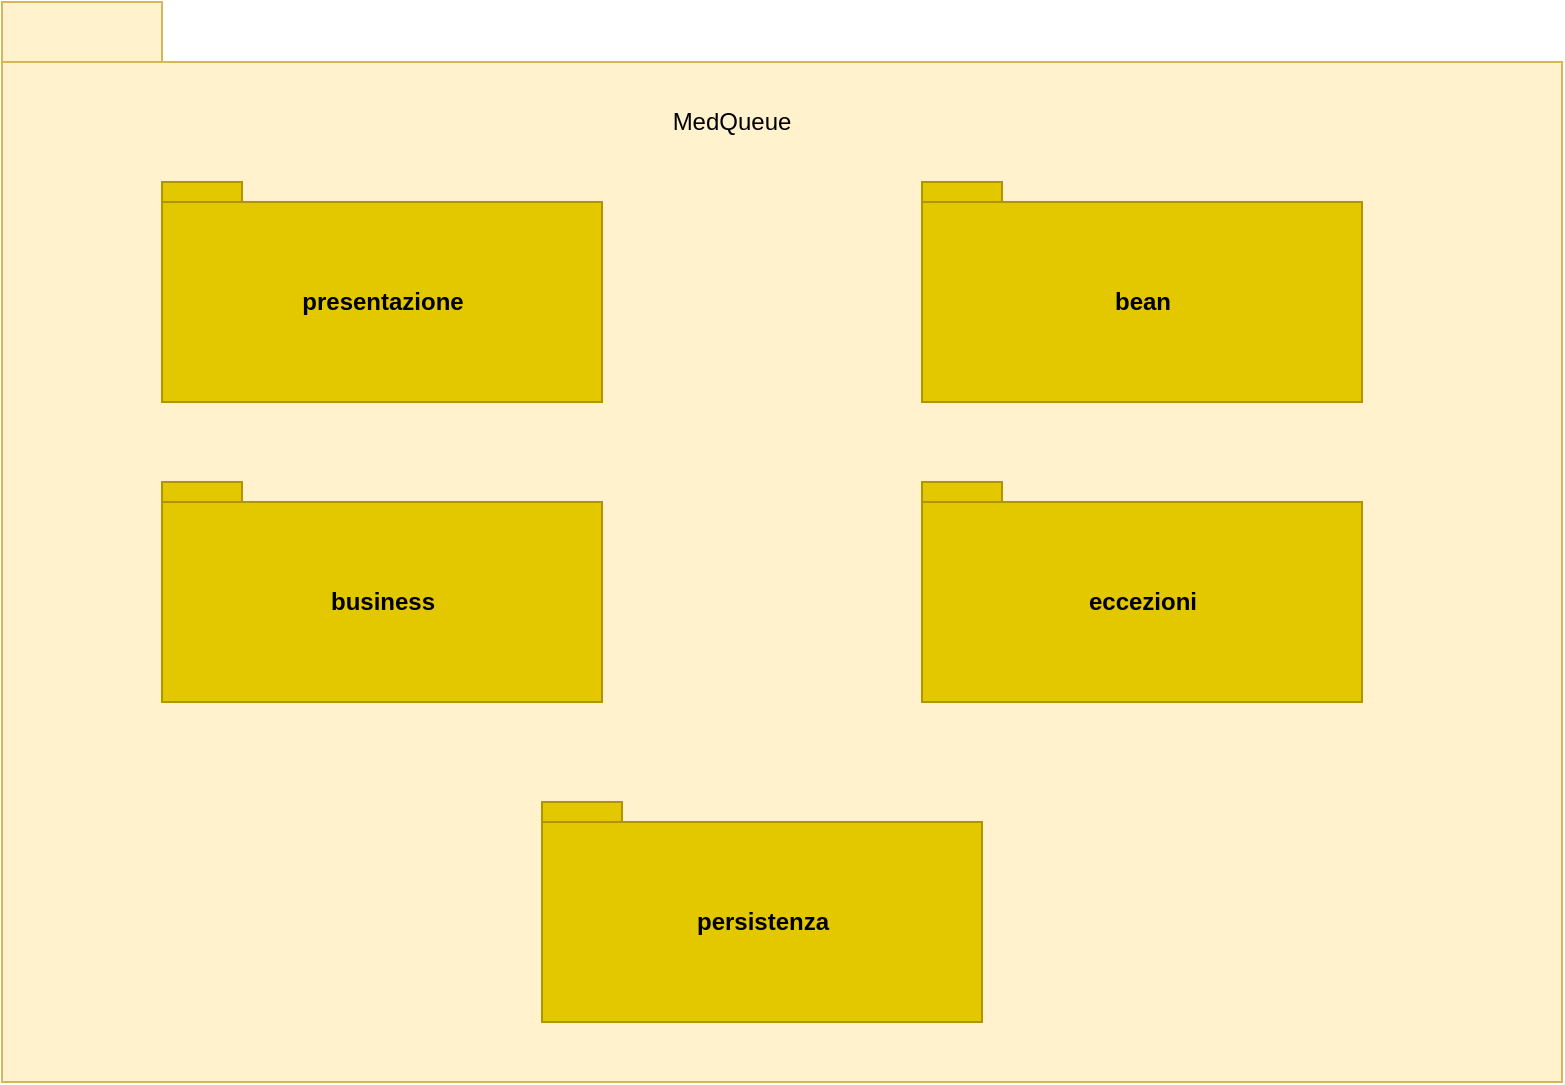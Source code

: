 <mxfile version="13.9.5" type="device"><diagram id="YWM0mh7Y6LhKb5LbHK5l" name="Pagina-1"><mxGraphModel dx="1428" dy="1070" grid="1" gridSize="10" guides="1" tooltips="1" connect="1" arrows="1" fold="1" page="1" pageScale="1" pageWidth="827" pageHeight="1169" math="0" shadow="0"><root><mxCell id="0"/><mxCell id="1" parent="0"/><mxCell id="EYMNpcPtohclJ6mXsc2T-1" value="" style="shape=folder;fontStyle=0;tabWidth=80;tabHeight=30;tabPosition=left;html=1;boundedLbl=1;fillColor=#fff2cc;strokeColor=#d6b656;" parent="1" vertex="1"><mxGeometry x="180" y="160" width="780" height="540" as="geometry"/></mxCell><mxCell id="EYMNpcPtohclJ6mXsc2T-8" value="MedQueue" style="text;html=1;strokeColor=none;fillColor=none;align=center;verticalAlign=middle;whiteSpace=wrap;rounded=0;" parent="1" vertex="1"><mxGeometry x="525" y="210" width="40" height="20" as="geometry"/></mxCell><mxCell id="fcPsR3AYACoq61sBDafc-4" value="&lt;font color=&quot;#000000&quot;&gt;presentazione&lt;/font&gt;" style="shape=folder;fontStyle=1;spacingTop=10;tabWidth=40;tabHeight=10;tabPosition=left;html=1;fillColor=#e3c800;strokeColor=#B09500;fontColor=#ffffff;" vertex="1" parent="1"><mxGeometry x="260" y="250" width="220" height="110" as="geometry"/></mxCell><mxCell id="fcPsR3AYACoq61sBDafc-5" value="&lt;font color=&quot;#000000&quot;&gt;business&lt;/font&gt;" style="shape=folder;fontStyle=1;spacingTop=10;tabWidth=40;tabHeight=10;tabPosition=left;html=1;fillColor=#e3c800;strokeColor=#B09500;fontColor=#ffffff;" vertex="1" parent="1"><mxGeometry x="260" y="400" width="220" height="110" as="geometry"/></mxCell><mxCell id="fcPsR3AYACoq61sBDafc-6" value="&lt;font color=&quot;#000000&quot;&gt;persistenza&lt;/font&gt;" style="shape=folder;fontStyle=1;spacingTop=10;tabWidth=40;tabHeight=10;tabPosition=left;html=1;fillColor=#e3c800;strokeColor=#B09500;fontColor=#ffffff;" vertex="1" parent="1"><mxGeometry x="450" y="560" width="220" height="110" as="geometry"/></mxCell><mxCell id="fcPsR3AYACoq61sBDafc-7" value="&lt;font color=&quot;#000000&quot;&gt;bean&lt;/font&gt;" style="shape=folder;fontStyle=1;spacingTop=10;tabWidth=40;tabHeight=10;tabPosition=left;html=1;fillColor=#e3c800;strokeColor=#B09500;fontColor=#ffffff;" vertex="1" parent="1"><mxGeometry x="640" y="250" width="220" height="110" as="geometry"/></mxCell><mxCell id="fcPsR3AYACoq61sBDafc-8" value="&lt;font color=&quot;#000000&quot;&gt;eccezioni&lt;/font&gt;" style="shape=folder;fontStyle=1;spacingTop=10;tabWidth=40;tabHeight=10;tabPosition=left;html=1;fillColor=#e3c800;strokeColor=#B09500;fontColor=#ffffff;" vertex="1" parent="1"><mxGeometry x="640" y="400" width="220" height="110" as="geometry"/></mxCell></root></mxGraphModel></diagram></mxfile>